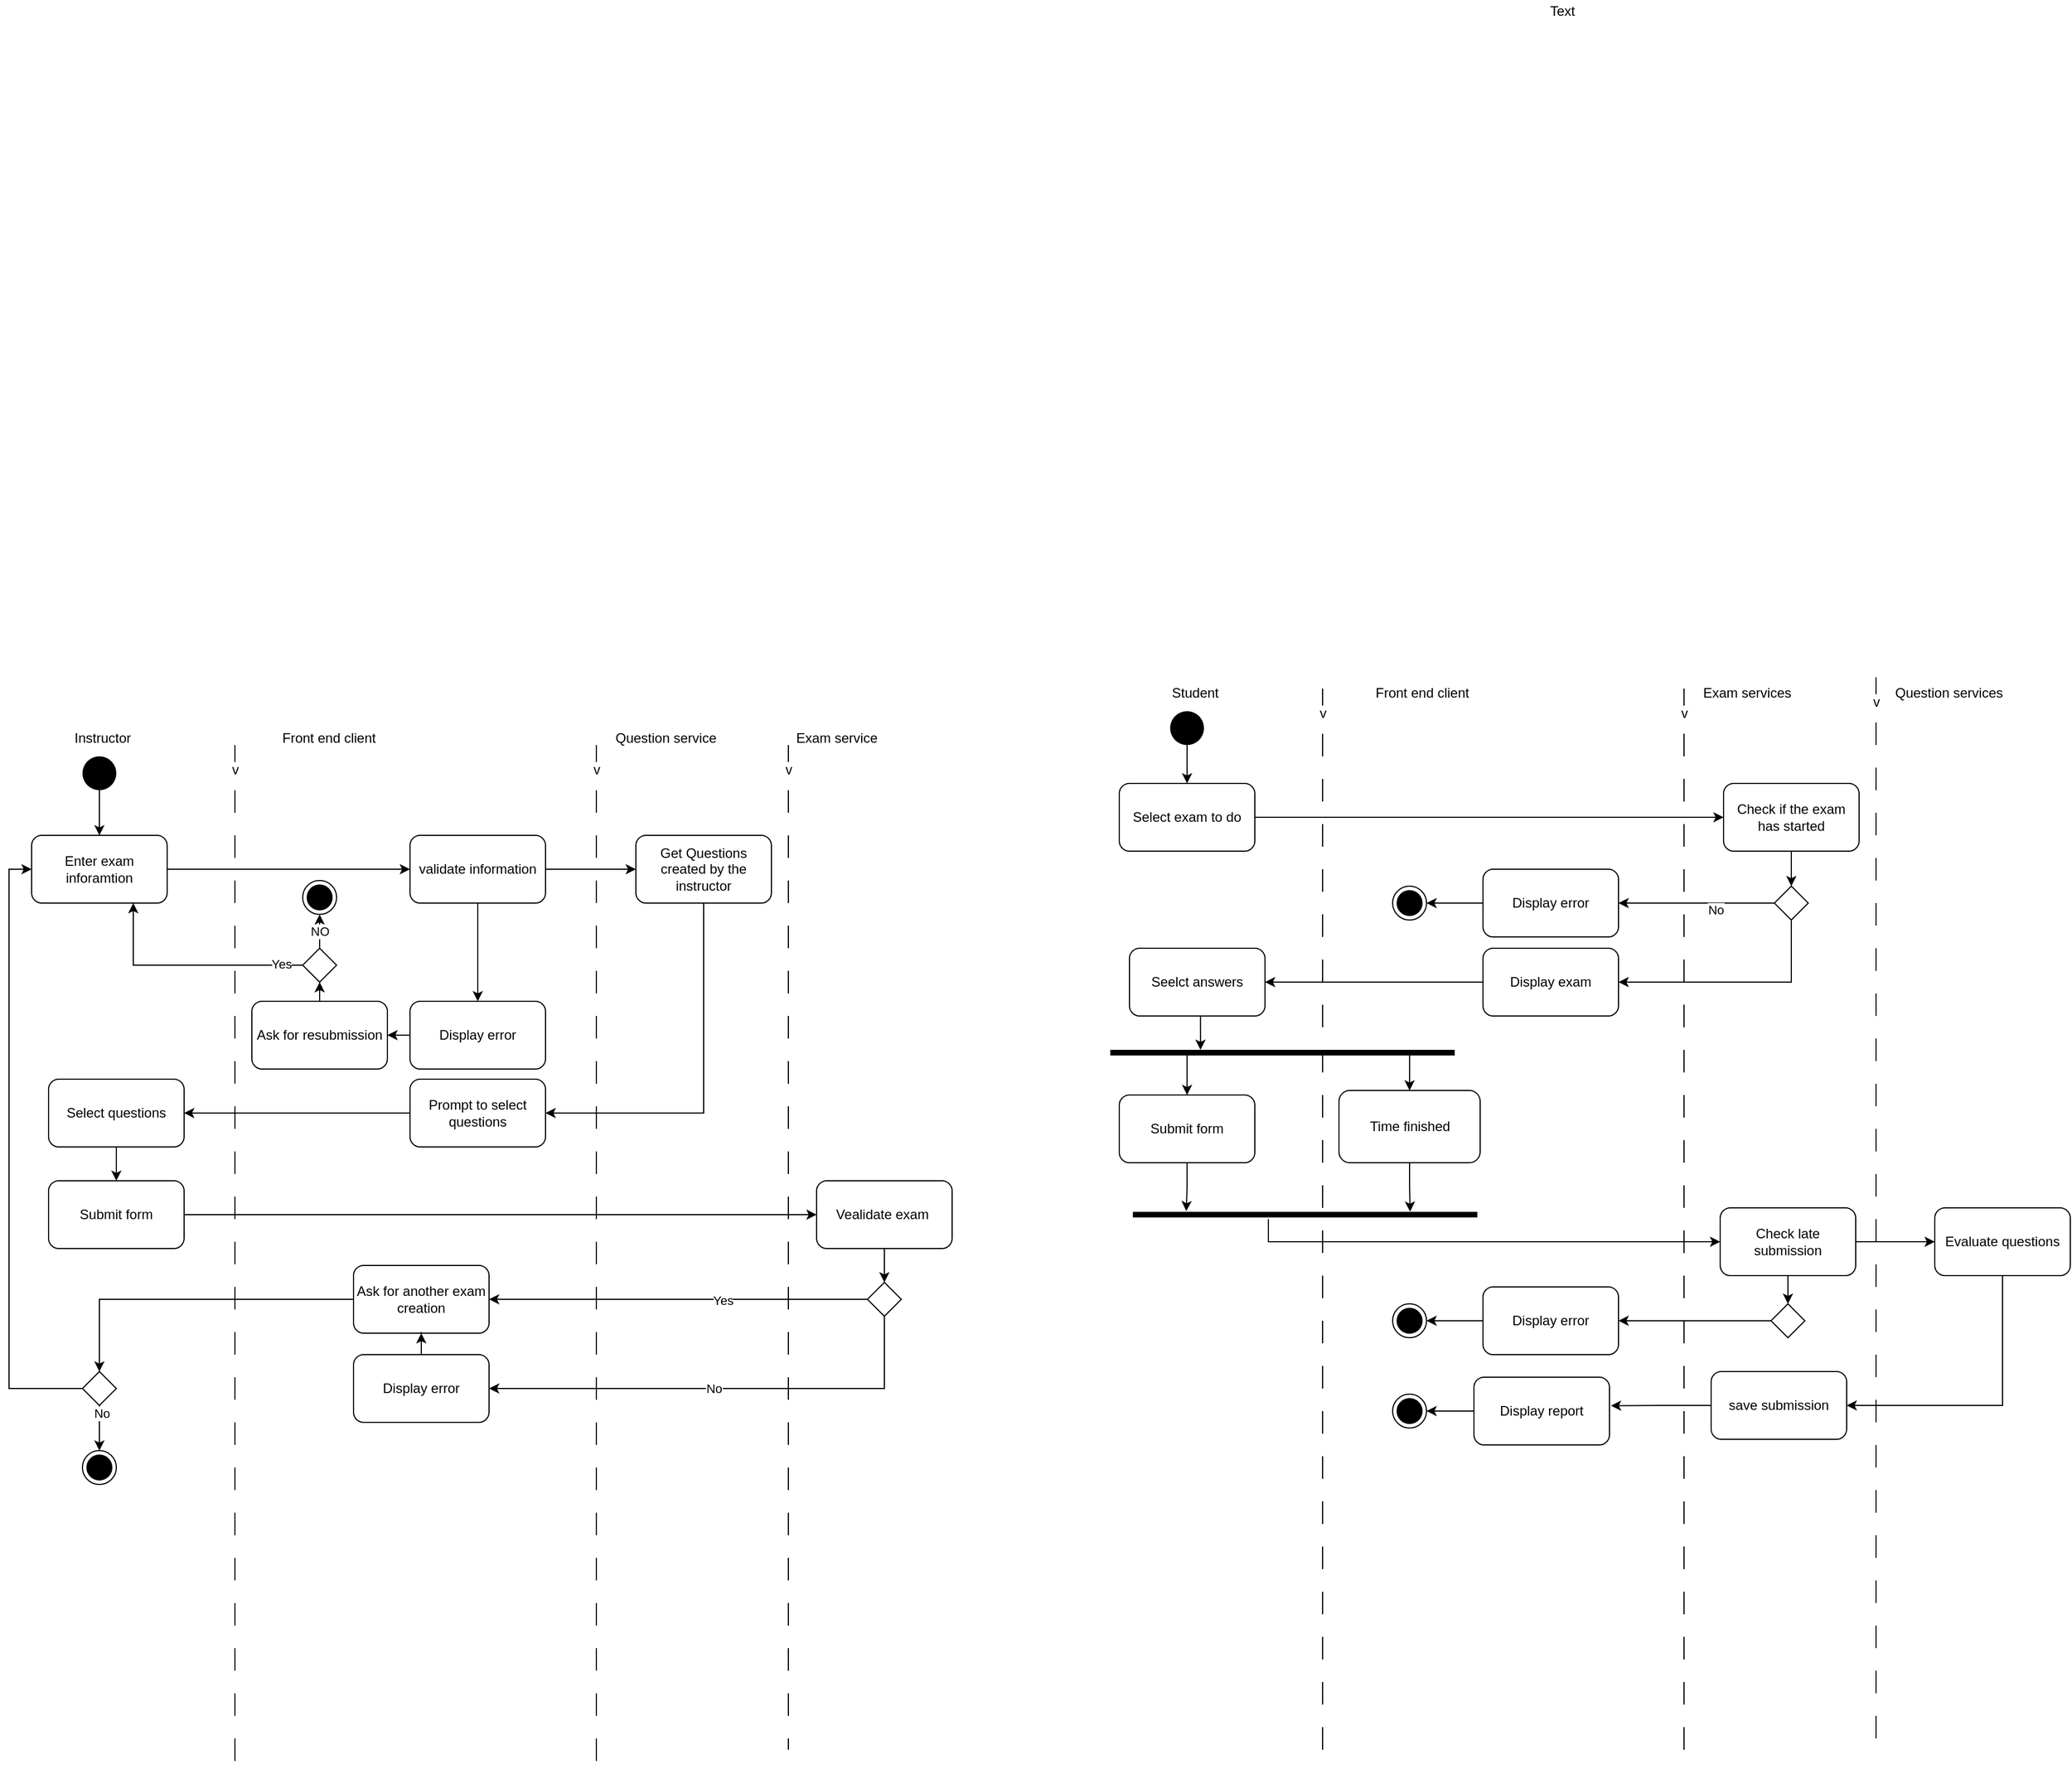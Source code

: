 <mxfile>
    <diagram id="x3yWzniF6_x3MR2y3ZND" name="Page-1">
        <mxGraphModel dx="965" dy="562" grid="1" gridSize="10" guides="1" tooltips="1" connect="1" arrows="1" fold="1" page="1" pageScale="1" pageWidth="850" pageHeight="1100" math="0" shadow="0">
            <root>
                <mxCell id="0"/>
                <mxCell id="1" parent="0"/>
                <mxCell id="2" value="v" style="line;strokeWidth=1;direction=south;html=1;dashed=1;dashPattern=20 20;" vertex="1" parent="1">
                    <mxGeometry x="380" y="1480" width="10" height="900" as="geometry"/>
                </mxCell>
                <mxCell id="3" value="Instructor" style="text;align=right;" vertex="1" parent="1">
                    <mxGeometry x="235" y="1460" width="60" height="20" as="geometry"/>
                </mxCell>
                <mxCell id="4" value="Front end client" style="text;align=left;" vertex="1" parent="1">
                    <mxGeometry x="425" y="1460" width="80" height="20" as="geometry"/>
                </mxCell>
                <mxCell id="5" style="edgeStyle=elbowEdgeStyle;rounded=0;orthogonalLoop=1;jettySize=auto;elbow=vertical;html=1;entryX=0;entryY=0.5;entryDx=0;entryDy=0;" edge="1" parent="1" source="6" target="10">
                    <mxGeometry relative="1" as="geometry"/>
                </mxCell>
                <mxCell id="6" value="Enter exam inforamtion" style="rounded=1;whiteSpace=wrap;html=1;" vertex="1" parent="1">
                    <mxGeometry x="205" y="1560" width="120" height="60" as="geometry"/>
                </mxCell>
                <mxCell id="7" value="" style="edgeStyle=orthogonalEdgeStyle;rounded=0;orthogonalLoop=1;jettySize=auto;html=1;" edge="1" parent="1" source="8" target="6">
                    <mxGeometry relative="1" as="geometry"/>
                </mxCell>
                <mxCell id="8" value="" style="ellipse;fillColor=#000000;strokeColor=none;" vertex="1" parent="1">
                    <mxGeometry x="250" y="1490" width="30" height="30" as="geometry"/>
                </mxCell>
                <mxCell id="35" style="edgeStyle=orthogonalEdgeStyle;rounded=0;orthogonalLoop=1;jettySize=auto;html=1;exitX=1;exitY=0.5;exitDx=0;exitDy=0;entryX=0;entryY=0.5;entryDx=0;entryDy=0;" edge="1" parent="1" source="10" target="33">
                    <mxGeometry relative="1" as="geometry"/>
                </mxCell>
                <mxCell id="62" style="edgeStyle=orthogonalEdgeStyle;rounded=0;orthogonalLoop=1;jettySize=auto;html=1;exitX=0.5;exitY=1;exitDx=0;exitDy=0;entryX=0.5;entryY=0;entryDx=0;entryDy=0;" edge="1" parent="1" source="10" target="61">
                    <mxGeometry relative="1" as="geometry"/>
                </mxCell>
                <mxCell id="10" value="validate information" style="rounded=1;whiteSpace=wrap;html=1;" vertex="1" parent="1">
                    <mxGeometry x="540" y="1560" width="120" height="60" as="geometry"/>
                </mxCell>
                <mxCell id="85" style="edgeStyle=orthogonalEdgeStyle;rounded=0;orthogonalLoop=1;jettySize=auto;html=1;entryX=0.5;entryY=0;entryDx=0;entryDy=0;" edge="1" parent="1" source="12" target="14">
                    <mxGeometry relative="1" as="geometry"/>
                </mxCell>
                <mxCell id="12" value="Select questions" style="rounded=1;whiteSpace=wrap;html=1;" vertex="1" parent="1">
                    <mxGeometry x="220" y="1776" width="120" height="60" as="geometry"/>
                </mxCell>
                <mxCell id="14" value="Submit form" style="rounded=1;whiteSpace=wrap;html=1;" vertex="1" parent="1">
                    <mxGeometry x="220" y="1866" width="120" height="60" as="geometry"/>
                </mxCell>
                <mxCell id="42" style="edgeStyle=orthogonalEdgeStyle;rounded=0;orthogonalLoop=1;jettySize=auto;html=1;exitX=1;exitY=0.5;exitDx=0;exitDy=0;" edge="1" parent="1" source="14" target="39">
                    <mxGeometry relative="1" as="geometry">
                        <mxPoint x="645" y="1890" as="sourcePoint"/>
                    </mxGeometry>
                </mxCell>
                <mxCell id="19" style="edgeStyle=elbowEdgeStyle;rounded=0;orthogonalLoop=1;jettySize=auto;elbow=vertical;html=1;entryX=0.5;entryY=0;entryDx=0;entryDy=0;" edge="1" parent="1" source="23" target="26">
                    <mxGeometry relative="1" as="geometry">
                        <mxPoint x="265" y="2300" as="targetPoint"/>
                    </mxGeometry>
                </mxCell>
                <mxCell id="20" value="No" style="edgeLabel;html=1;align=center;verticalAlign=middle;resizable=0;points=[];" vertex="1" connectable="0" parent="19">
                    <mxGeometry x="-0.648" y="2" relative="1" as="geometry">
                        <mxPoint as="offset"/>
                    </mxGeometry>
                </mxCell>
                <mxCell id="50" style="edgeStyle=orthogonalEdgeStyle;rounded=0;orthogonalLoop=1;jettySize=auto;html=1;exitX=0;exitY=0.5;exitDx=0;exitDy=0;entryX=0;entryY=0.5;entryDx=0;entryDy=0;" edge="1" parent="1" source="23" target="6">
                    <mxGeometry relative="1" as="geometry"/>
                </mxCell>
                <mxCell id="23" value="" style="rhombus;" vertex="1" parent="1">
                    <mxGeometry x="250" y="2035" width="30" height="30" as="geometry"/>
                </mxCell>
                <mxCell id="48" style="edgeStyle=orthogonalEdgeStyle;rounded=0;orthogonalLoop=1;jettySize=auto;html=1;exitX=0;exitY=0.5;exitDx=0;exitDy=0;entryX=0.5;entryY=0;entryDx=0;entryDy=0;" edge="1" parent="1" source="25" target="23">
                    <mxGeometry relative="1" as="geometry"/>
                </mxCell>
                <mxCell id="25" value="Ask for another exam creation" style="rounded=1;whiteSpace=wrap;html=1;" vertex="1" parent="1">
                    <mxGeometry x="490" y="1941" width="120" height="60" as="geometry"/>
                </mxCell>
                <mxCell id="26" value="" style="ellipse;html=1;shape=endState;fillColor=#000000;strokeColor=#000000;" vertex="1" parent="1">
                    <mxGeometry x="250" y="2105" width="30" height="30" as="geometry"/>
                </mxCell>
                <mxCell id="27" style="edgeStyle=orthogonalEdgeStyle;rounded=0;orthogonalLoop=1;jettySize=auto;html=1;exitX=0.5;exitY=1;exitDx=0;exitDy=0;" edge="1" parent="1" source="4" target="4">
                    <mxGeometry relative="1" as="geometry"/>
                </mxCell>
                <mxCell id="31" value="v" style="line;strokeWidth=1;direction=south;html=1;dashed=1;dashPattern=20 20;" vertex="1" parent="1">
                    <mxGeometry x="700" y="1480" width="10" height="900" as="geometry"/>
                </mxCell>
                <mxCell id="32" value="Question service" style="text;align=left;" vertex="1" parent="1">
                    <mxGeometry x="720" y="1460" width="110" height="20" as="geometry"/>
                </mxCell>
                <mxCell id="38" style="edgeStyle=orthogonalEdgeStyle;rounded=0;orthogonalLoop=1;jettySize=auto;html=1;entryX=1;entryY=0.5;entryDx=0;entryDy=0;" edge="1" parent="1" source="33" target="37">
                    <mxGeometry relative="1" as="geometry">
                        <Array as="points">
                            <mxPoint x="800" y="1806"/>
                        </Array>
                    </mxGeometry>
                </mxCell>
                <mxCell id="33" value="Get Questions created by the instructor" style="rounded=1;whiteSpace=wrap;html=1;" vertex="1" parent="1">
                    <mxGeometry x="740" y="1560" width="120" height="60" as="geometry"/>
                </mxCell>
                <mxCell id="84" style="edgeStyle=orthogonalEdgeStyle;rounded=0;orthogonalLoop=1;jettySize=auto;html=1;entryX=1;entryY=0.5;entryDx=0;entryDy=0;" edge="1" parent="1" source="37" target="12">
                    <mxGeometry relative="1" as="geometry"/>
                </mxCell>
                <mxCell id="37" value="Prompt to select questions" style="rounded=1;whiteSpace=wrap;html=1;" vertex="1" parent="1">
                    <mxGeometry x="540" y="1776" width="120" height="60" as="geometry"/>
                </mxCell>
                <mxCell id="54" style="edgeStyle=orthogonalEdgeStyle;rounded=0;orthogonalLoop=1;jettySize=auto;html=1;exitX=0.5;exitY=1;exitDx=0;exitDy=0;" edge="1" parent="1" source="39" target="51">
                    <mxGeometry relative="1" as="geometry"/>
                </mxCell>
                <mxCell id="39" value="Vealidate exam&amp;nbsp;" style="rounded=1;whiteSpace=wrap;html=1;" vertex="1" parent="1">
                    <mxGeometry x="900" y="1866" width="120" height="60" as="geometry"/>
                </mxCell>
                <mxCell id="43" value="v" style="line;strokeWidth=1;direction=south;html=1;dashed=1;dashPattern=20 20;" vertex="1" parent="1">
                    <mxGeometry x="870" y="1480" width="10" height="890" as="geometry"/>
                </mxCell>
                <mxCell id="44" value="Exam service" style="text;align=left;" vertex="1" parent="1">
                    <mxGeometry x="880" y="1460" width="110" height="20" as="geometry"/>
                </mxCell>
                <mxCell id="55" style="edgeStyle=orthogonalEdgeStyle;rounded=0;orthogonalLoop=1;jettySize=auto;html=1;entryX=1;entryY=0.5;entryDx=0;entryDy=0;" edge="1" parent="1" source="51" target="25">
                    <mxGeometry relative="1" as="geometry"/>
                </mxCell>
                <mxCell id="86" value="Yes" style="edgeLabel;html=1;align=center;verticalAlign=middle;resizable=0;points=[];" vertex="1" connectable="0" parent="55">
                    <mxGeometry x="-0.234" y="1" relative="1" as="geometry">
                        <mxPoint as="offset"/>
                    </mxGeometry>
                </mxCell>
                <mxCell id="59" style="edgeStyle=orthogonalEdgeStyle;rounded=0;orthogonalLoop=1;jettySize=auto;html=1;entryX=1;entryY=0.5;entryDx=0;entryDy=0;" edge="1" parent="1" source="51" target="58">
                    <mxGeometry relative="1" as="geometry">
                        <Array as="points">
                            <mxPoint x="960" y="2050"/>
                        </Array>
                    </mxGeometry>
                </mxCell>
                <mxCell id="87" value="No" style="edgeLabel;html=1;align=center;verticalAlign=middle;resizable=0;points=[];" vertex="1" connectable="0" parent="59">
                    <mxGeometry x="0.041" relative="1" as="geometry">
                        <mxPoint as="offset"/>
                    </mxGeometry>
                </mxCell>
                <mxCell id="51" value="" style="rhombus;" vertex="1" parent="1">
                    <mxGeometry x="945" y="1956" width="30" height="30" as="geometry"/>
                </mxCell>
                <mxCell id="60" style="edgeStyle=orthogonalEdgeStyle;rounded=0;orthogonalLoop=1;jettySize=auto;html=1;entryX=0.5;entryY=1;entryDx=0;entryDy=0;" edge="1" parent="1" source="58" target="25">
                    <mxGeometry relative="1" as="geometry"/>
                </mxCell>
                <mxCell id="58" value="Display error" style="rounded=1;whiteSpace=wrap;html=1;" vertex="1" parent="1">
                    <mxGeometry x="490" y="2020" width="120" height="60" as="geometry"/>
                </mxCell>
                <mxCell id="76" style="edgeStyle=orthogonalEdgeStyle;rounded=0;orthogonalLoop=1;jettySize=auto;html=1;entryX=1;entryY=0.5;entryDx=0;entryDy=0;" edge="1" parent="1" source="61" target="68">
                    <mxGeometry relative="1" as="geometry"/>
                </mxCell>
                <mxCell id="61" value="Display error" style="rounded=1;whiteSpace=wrap;html=1;" vertex="1" parent="1">
                    <mxGeometry x="540" y="1707" width="120" height="60" as="geometry"/>
                </mxCell>
                <mxCell id="80" style="edgeStyle=orthogonalEdgeStyle;rounded=0;orthogonalLoop=1;jettySize=auto;html=1;entryX=0.5;entryY=1;entryDx=0;entryDy=0;" edge="1" parent="1" source="68" target="69">
                    <mxGeometry relative="1" as="geometry"/>
                </mxCell>
                <mxCell id="68" value="Ask for resubmission" style="rounded=1;whiteSpace=wrap;html=1;" vertex="1" parent="1">
                    <mxGeometry x="400" y="1707" width="120" height="60" as="geometry"/>
                </mxCell>
                <mxCell id="71" style="edgeStyle=orthogonalEdgeStyle;rounded=0;orthogonalLoop=1;jettySize=auto;html=1;entryX=0.75;entryY=1;entryDx=0;entryDy=0;" edge="1" parent="1" source="69" target="6">
                    <mxGeometry relative="1" as="geometry"/>
                </mxCell>
                <mxCell id="77" value="Yes" style="edgeLabel;html=1;align=center;verticalAlign=middle;resizable=0;points=[];" vertex="1" connectable="0" parent="71">
                    <mxGeometry x="-0.808" y="-1" relative="1" as="geometry">
                        <mxPoint as="offset"/>
                    </mxGeometry>
                </mxCell>
                <mxCell id="81" value="NO" style="edgeStyle=orthogonalEdgeStyle;rounded=0;orthogonalLoop=1;jettySize=auto;html=1;entryX=0.5;entryY=1;entryDx=0;entryDy=0;" edge="1" parent="1" source="69" target="73">
                    <mxGeometry relative="1" as="geometry"/>
                </mxCell>
                <mxCell id="69" value="" style="rhombus;" vertex="1" parent="1">
                    <mxGeometry x="445" y="1660" width="30" height="30" as="geometry"/>
                </mxCell>
                <mxCell id="73" value="" style="ellipse;html=1;shape=endState;fillColor=#000000;strokeColor=#000000;" vertex="1" parent="1">
                    <mxGeometry x="445" y="1600" width="30" height="30" as="geometry"/>
                </mxCell>
                <mxCell id="182" value="v" style="line;strokeWidth=1;direction=south;html=1;dashed=1;dashPattern=20 20;" vertex="1" parent="1">
                    <mxGeometry x="1343" y="1430" width="10" height="960" as="geometry"/>
                </mxCell>
                <mxCell id="183" value="Student" style="text;align=right;" vertex="1" parent="1">
                    <mxGeometry x="1198" y="1420" width="60" height="20" as="geometry"/>
                </mxCell>
                <mxCell id="184" value="Front end client" style="text;align=left;" vertex="1" parent="1">
                    <mxGeometry x="1393" y="1420" width="80" height="20" as="geometry"/>
                </mxCell>
                <mxCell id="231" style="edgeStyle=orthogonalEdgeStyle;rounded=0;orthogonalLoop=1;jettySize=auto;html=1;exitX=1;exitY=0.5;exitDx=0;exitDy=0;" edge="1" parent="1" source="186" target="208">
                    <mxGeometry relative="1" as="geometry"/>
                </mxCell>
                <mxCell id="186" value="Select exam to do" style="rounded=1;whiteSpace=wrap;html=1;" vertex="1" parent="1">
                    <mxGeometry x="1168" y="1514" width="120" height="60" as="geometry"/>
                </mxCell>
                <mxCell id="187" value="" style="edgeStyle=orthogonalEdgeStyle;rounded=0;orthogonalLoop=1;jettySize=auto;html=1;" edge="1" parent="1" source="188" target="186">
                    <mxGeometry relative="1" as="geometry"/>
                </mxCell>
                <mxCell id="188" value="" style="ellipse;fillColor=#000000;strokeColor=none;" vertex="1" parent="1">
                    <mxGeometry x="1213" y="1450" width="30" height="30" as="geometry"/>
                </mxCell>
                <mxCell id="288" style="edgeStyle=orthogonalEdgeStyle;rounded=0;orthogonalLoop=1;jettySize=auto;html=1;entryX=0;entryY=0.738;entryDx=0;entryDy=0;entryPerimeter=0;exitX=0.524;exitY=0.994;exitDx=0;exitDy=0;exitPerimeter=0;" edge="1" parent="1" source="194" target="281">
                    <mxGeometry relative="1" as="geometry"/>
                </mxCell>
                <mxCell id="194" value="Seelct answers" style="rounded=1;whiteSpace=wrap;html=1;" vertex="1" parent="1">
                    <mxGeometry x="1177" y="1660" width="120" height="60" as="geometry"/>
                </mxCell>
                <mxCell id="295" style="edgeStyle=orthogonalEdgeStyle;rounded=0;orthogonalLoop=1;jettySize=auto;html=1;entryX=-0.12;entryY=0.845;entryDx=0;entryDy=0;entryPerimeter=0;" edge="1" parent="1" source="195" target="292">
                    <mxGeometry relative="1" as="geometry"/>
                </mxCell>
                <mxCell id="195" value="Submit form" style="rounded=1;whiteSpace=wrap;html=1;" vertex="1" parent="1">
                    <mxGeometry x="1168" y="1790" width="120" height="60" as="geometry"/>
                </mxCell>
                <mxCell id="307" style="edgeStyle=orthogonalEdgeStyle;rounded=0;orthogonalLoop=1;jettySize=auto;html=1;entryX=1;entryY=0.5;entryDx=0;entryDy=0;exitX=0.5;exitY=1;exitDx=0;exitDy=0;" edge="1" parent="1" source="202" target="306">
                    <mxGeometry relative="1" as="geometry">
                        <Array as="points">
                            <mxPoint x="1950" y="2065"/>
                        </Array>
                    </mxGeometry>
                </mxCell>
                <mxCell id="202" value="Evaluate questions" style="rounded=1;whiteSpace=wrap;html=1;" vertex="1" parent="1">
                    <mxGeometry x="1890" y="1890" width="120" height="60" as="geometry"/>
                </mxCell>
                <mxCell id="204" style="edgeStyle=orthogonalEdgeStyle;rounded=0;orthogonalLoop=1;jettySize=auto;html=1;exitX=0.5;exitY=1;exitDx=0;exitDy=0;" edge="1" parent="1" source="184" target="184">
                    <mxGeometry relative="1" as="geometry"/>
                </mxCell>
                <mxCell id="205" value="v" style="line;strokeWidth=1;direction=south;html=1;dashed=1;dashPattern=20 20;" vertex="1" parent="1">
                    <mxGeometry x="1663" y="1430" width="10" height="960" as="geometry"/>
                </mxCell>
                <mxCell id="206" value="Exam services" style="text;align=left;" vertex="1" parent="1">
                    <mxGeometry x="1683" y="1420" width="110" height="20" as="geometry"/>
                </mxCell>
                <mxCell id="236" style="edgeStyle=orthogonalEdgeStyle;rounded=0;orthogonalLoop=1;jettySize=auto;html=1;" edge="1" parent="1" source="208" target="229">
                    <mxGeometry relative="1" as="geometry"/>
                </mxCell>
                <mxCell id="208" value="Check if the exam has started" style="rounded=1;whiteSpace=wrap;html=1;" vertex="1" parent="1">
                    <mxGeometry x="1703" y="1514" width="120" height="60" as="geometry"/>
                </mxCell>
                <mxCell id="209" style="edgeStyle=orthogonalEdgeStyle;rounded=0;orthogonalLoop=1;jettySize=auto;html=1;entryX=1;entryY=0.5;entryDx=0;entryDy=0;" edge="1" parent="1" source="210" target="194">
                    <mxGeometry relative="1" as="geometry"/>
                </mxCell>
                <mxCell id="210" value="Display exam" style="rounded=1;whiteSpace=wrap;html=1;" vertex="1" parent="1">
                    <mxGeometry x="1490" y="1660" width="120" height="60" as="geometry"/>
                </mxCell>
                <mxCell id="211" style="edgeStyle=orthogonalEdgeStyle;rounded=0;orthogonalLoop=1;jettySize=auto;html=1;exitX=0.5;exitY=1;exitDx=0;exitDy=0;" edge="1" parent="1" source="212" target="219">
                    <mxGeometry relative="1" as="geometry"/>
                </mxCell>
                <mxCell id="304" style="edgeStyle=orthogonalEdgeStyle;rounded=0;orthogonalLoop=1;jettySize=auto;html=1;" edge="1" parent="1" source="212" target="202">
                    <mxGeometry relative="1" as="geometry"/>
                </mxCell>
                <mxCell id="212" value="Check late submission" style="rounded=1;whiteSpace=wrap;html=1;" vertex="1" parent="1">
                    <mxGeometry x="1700" y="1890" width="120" height="60" as="geometry"/>
                </mxCell>
                <mxCell id="213" value="v" style="line;strokeWidth=1;direction=south;html=1;dashed=1;dashPattern=20 20;" vertex="1" parent="1">
                    <mxGeometry x="1833" y="1420" width="10" height="960" as="geometry"/>
                </mxCell>
                <mxCell id="214" value="Question services" style="text;align=left;" vertex="1" parent="1">
                    <mxGeometry x="1853" y="1420" width="110" height="20" as="geometry"/>
                </mxCell>
                <mxCell id="302" style="edgeStyle=orthogonalEdgeStyle;rounded=0;orthogonalLoop=1;jettySize=auto;html=1;entryX=1;entryY=0.5;entryDx=0;entryDy=0;" edge="1" parent="1" source="219" target="221">
                    <mxGeometry relative="1" as="geometry"/>
                </mxCell>
                <mxCell id="219" value="" style="rhombus;" vertex="1" parent="1">
                    <mxGeometry x="1745" y="1975" width="30" height="30" as="geometry"/>
                </mxCell>
                <mxCell id="303" style="edgeStyle=orthogonalEdgeStyle;rounded=0;orthogonalLoop=1;jettySize=auto;html=1;entryX=1;entryY=0.5;entryDx=0;entryDy=0;" edge="1" parent="1" source="221" target="301">
                    <mxGeometry relative="1" as="geometry"/>
                </mxCell>
                <mxCell id="221" value="Display error" style="rounded=1;whiteSpace=wrap;html=1;" vertex="1" parent="1">
                    <mxGeometry x="1490" y="1960" width="120" height="60" as="geometry"/>
                </mxCell>
                <mxCell id="239" style="edgeStyle=orthogonalEdgeStyle;rounded=0;orthogonalLoop=1;jettySize=auto;html=1;" edge="1" parent="1" source="229" target="238">
                    <mxGeometry relative="1" as="geometry"/>
                </mxCell>
                <mxCell id="241" value="No" style="edgeLabel;html=1;align=center;verticalAlign=middle;resizable=0;points=[];" vertex="1" connectable="0" parent="239">
                    <mxGeometry x="-0.236" y="6" relative="1" as="geometry">
                        <mxPoint as="offset"/>
                    </mxGeometry>
                </mxCell>
                <mxCell id="242" style="edgeStyle=orthogonalEdgeStyle;rounded=0;orthogonalLoop=1;jettySize=auto;html=1;entryX=1;entryY=0.5;entryDx=0;entryDy=0;" edge="1" parent="1" source="229" target="210">
                    <mxGeometry relative="1" as="geometry">
                        <Array as="points">
                            <mxPoint x="1763" y="1690"/>
                        </Array>
                    </mxGeometry>
                </mxCell>
                <mxCell id="229" value="" style="rhombus;" vertex="1" parent="1">
                    <mxGeometry x="1748" y="1605" width="30" height="30" as="geometry"/>
                </mxCell>
                <mxCell id="230" value="" style="ellipse;html=1;shape=endState;fillColor=#000000;strokeColor=#000000;" vertex="1" parent="1">
                    <mxGeometry x="1410" y="1605" width="30" height="30" as="geometry"/>
                </mxCell>
                <mxCell id="240" style="edgeStyle=orthogonalEdgeStyle;rounded=0;orthogonalLoop=1;jettySize=auto;html=1;entryX=1;entryY=0.5;entryDx=0;entryDy=0;" edge="1" parent="1" source="238" target="230">
                    <mxGeometry relative="1" as="geometry"/>
                </mxCell>
                <mxCell id="238" value="Display error" style="rounded=1;whiteSpace=wrap;html=1;" vertex="1" parent="1">
                    <mxGeometry x="1490" y="1590" width="120" height="60" as="geometry"/>
                </mxCell>
                <mxCell id="287" style="edgeStyle=orthogonalEdgeStyle;rounded=0;orthogonalLoop=1;jettySize=auto;html=1;entryX=0.5;entryY=0;entryDx=0;entryDy=0;exitX=0.759;exitY=0.777;exitDx=0;exitDy=0;exitPerimeter=0;" edge="1" parent="1" source="281" target="195">
                    <mxGeometry relative="1" as="geometry"/>
                </mxCell>
                <mxCell id="313" style="edgeStyle=orthogonalEdgeStyle;rounded=0;orthogonalLoop=1;jettySize=auto;html=1;entryX=0.5;entryY=0;entryDx=0;entryDy=0;exitX=1.009;exitY=0.131;exitDx=0;exitDy=0;exitPerimeter=0;" edge="1" parent="1" source="281" target="289">
                    <mxGeometry relative="1" as="geometry"/>
                </mxCell>
                <mxCell id="281" value="" style="html=1;points=[];perimeter=orthogonalPerimeter;fillColor=#000000;strokeColor=none;rotation=90;" vertex="1" parent="1">
                    <mxGeometry x="1310" y="1600" width="5" height="305" as="geometry"/>
                </mxCell>
                <mxCell id="283" value="Text" style="text;html=1;align=center;verticalAlign=middle;resizable=0;points=[];autosize=1;strokeColor=none;" vertex="1" parent="1">
                    <mxGeometry x="1540" y="820" width="40" height="20" as="geometry"/>
                </mxCell>
                <mxCell id="294" style="edgeStyle=orthogonalEdgeStyle;rounded=0;orthogonalLoop=1;jettySize=auto;html=1;entryX=-0.035;entryY=0.195;entryDx=0;entryDy=0;entryPerimeter=0;" edge="1" parent="1" source="289" target="292">
                    <mxGeometry relative="1" as="geometry">
                        <mxPoint x="1420" y="2040" as="targetPoint"/>
                    </mxGeometry>
                </mxCell>
                <mxCell id="289" value="Time finished" style="rounded=1;whiteSpace=wrap;html=1;" vertex="1" parent="1">
                    <mxGeometry x="1362.5" y="1786" width="125" height="64" as="geometry"/>
                </mxCell>
                <mxCell id="314" style="edgeStyle=orthogonalEdgeStyle;rounded=0;orthogonalLoop=1;jettySize=auto;html=1;entryX=0;entryY=0.5;entryDx=0;entryDy=0;" edge="1" parent="1" target="212">
                    <mxGeometry relative="1" as="geometry">
                        <mxPoint x="1300" y="1900" as="sourcePoint"/>
                        <Array as="points">
                            <mxPoint x="1300" y="1920"/>
                        </Array>
                    </mxGeometry>
                </mxCell>
                <mxCell id="292" value="" style="html=1;points=[];perimeter=orthogonalPerimeter;fillColor=#000000;strokeColor=none;rotation=90;" vertex="1" parent="1">
                    <mxGeometry x="1330" y="1743.5" width="5" height="305" as="geometry"/>
                </mxCell>
                <mxCell id="301" value="" style="ellipse;html=1;shape=endState;fillColor=#000000;strokeColor=#000000;" vertex="1" parent="1">
                    <mxGeometry x="1410" y="1975" width="30" height="30" as="geometry"/>
                </mxCell>
                <mxCell id="311" style="edgeStyle=orthogonalEdgeStyle;rounded=0;orthogonalLoop=1;jettySize=auto;html=1;entryX=1.011;entryY=0.421;entryDx=0;entryDy=0;entryPerimeter=0;" edge="1" parent="1" source="306" target="308">
                    <mxGeometry relative="1" as="geometry"/>
                </mxCell>
                <mxCell id="306" value="save submission" style="rounded=1;whiteSpace=wrap;html=1;" vertex="1" parent="1">
                    <mxGeometry x="1692" y="2035" width="120" height="60" as="geometry"/>
                </mxCell>
                <mxCell id="310" style="edgeStyle=orthogonalEdgeStyle;rounded=0;orthogonalLoop=1;jettySize=auto;html=1;entryX=1;entryY=0.5;entryDx=0;entryDy=0;" edge="1" parent="1" source="308" target="309">
                    <mxGeometry relative="1" as="geometry">
                        <mxPoint x="1450" y="2285" as="targetPoint"/>
                    </mxGeometry>
                </mxCell>
                <mxCell id="308" value="Display report" style="rounded=1;whiteSpace=wrap;html=1;" vertex="1" parent="1">
                    <mxGeometry x="1482" y="2040" width="120" height="60" as="geometry"/>
                </mxCell>
                <mxCell id="309" value="" style="ellipse;html=1;shape=endState;fillColor=#000000;strokeColor=#000000;" vertex="1" parent="1">
                    <mxGeometry x="1410" y="2055" width="30" height="30" as="geometry"/>
                </mxCell>
            </root>
        </mxGraphModel>
    </diagram>
</mxfile>